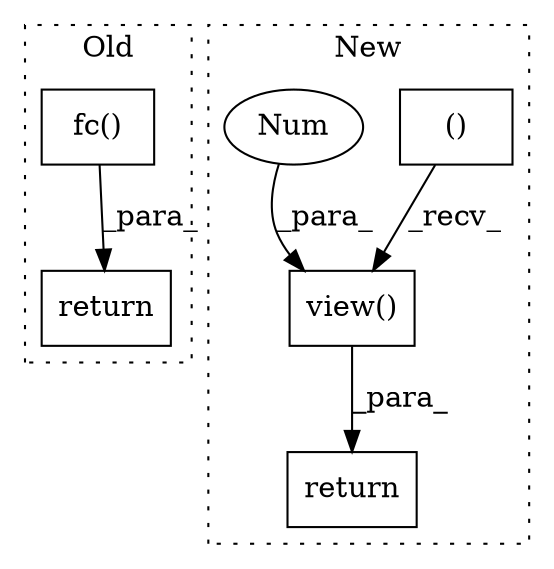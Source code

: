 digraph G {
subgraph cluster0 {
1 [label="fc()" a="75" s="4080,4089" l="8,1" shape="box"];
6 [label="return" a="93" s="4116" l="7" shape="box"];
label = "Old";
style="dotted";
}
subgraph cluster1 {
2 [label="()" a="54" s="6080" l="3" shape="box"];
3 [label="view()" a="75" s="6160,6178" l="7,1" shape="box"];
4 [label="Num" a="76" s="6176" l="2" shape="ellipse"];
5 [label="return" a="93" s="6208" l="7" shape="box"];
label = "New";
style="dotted";
}
1 -> 6 [label="_para_"];
2 -> 3 [label="_recv_"];
3 -> 5 [label="_para_"];
4 -> 3 [label="_para_"];
}